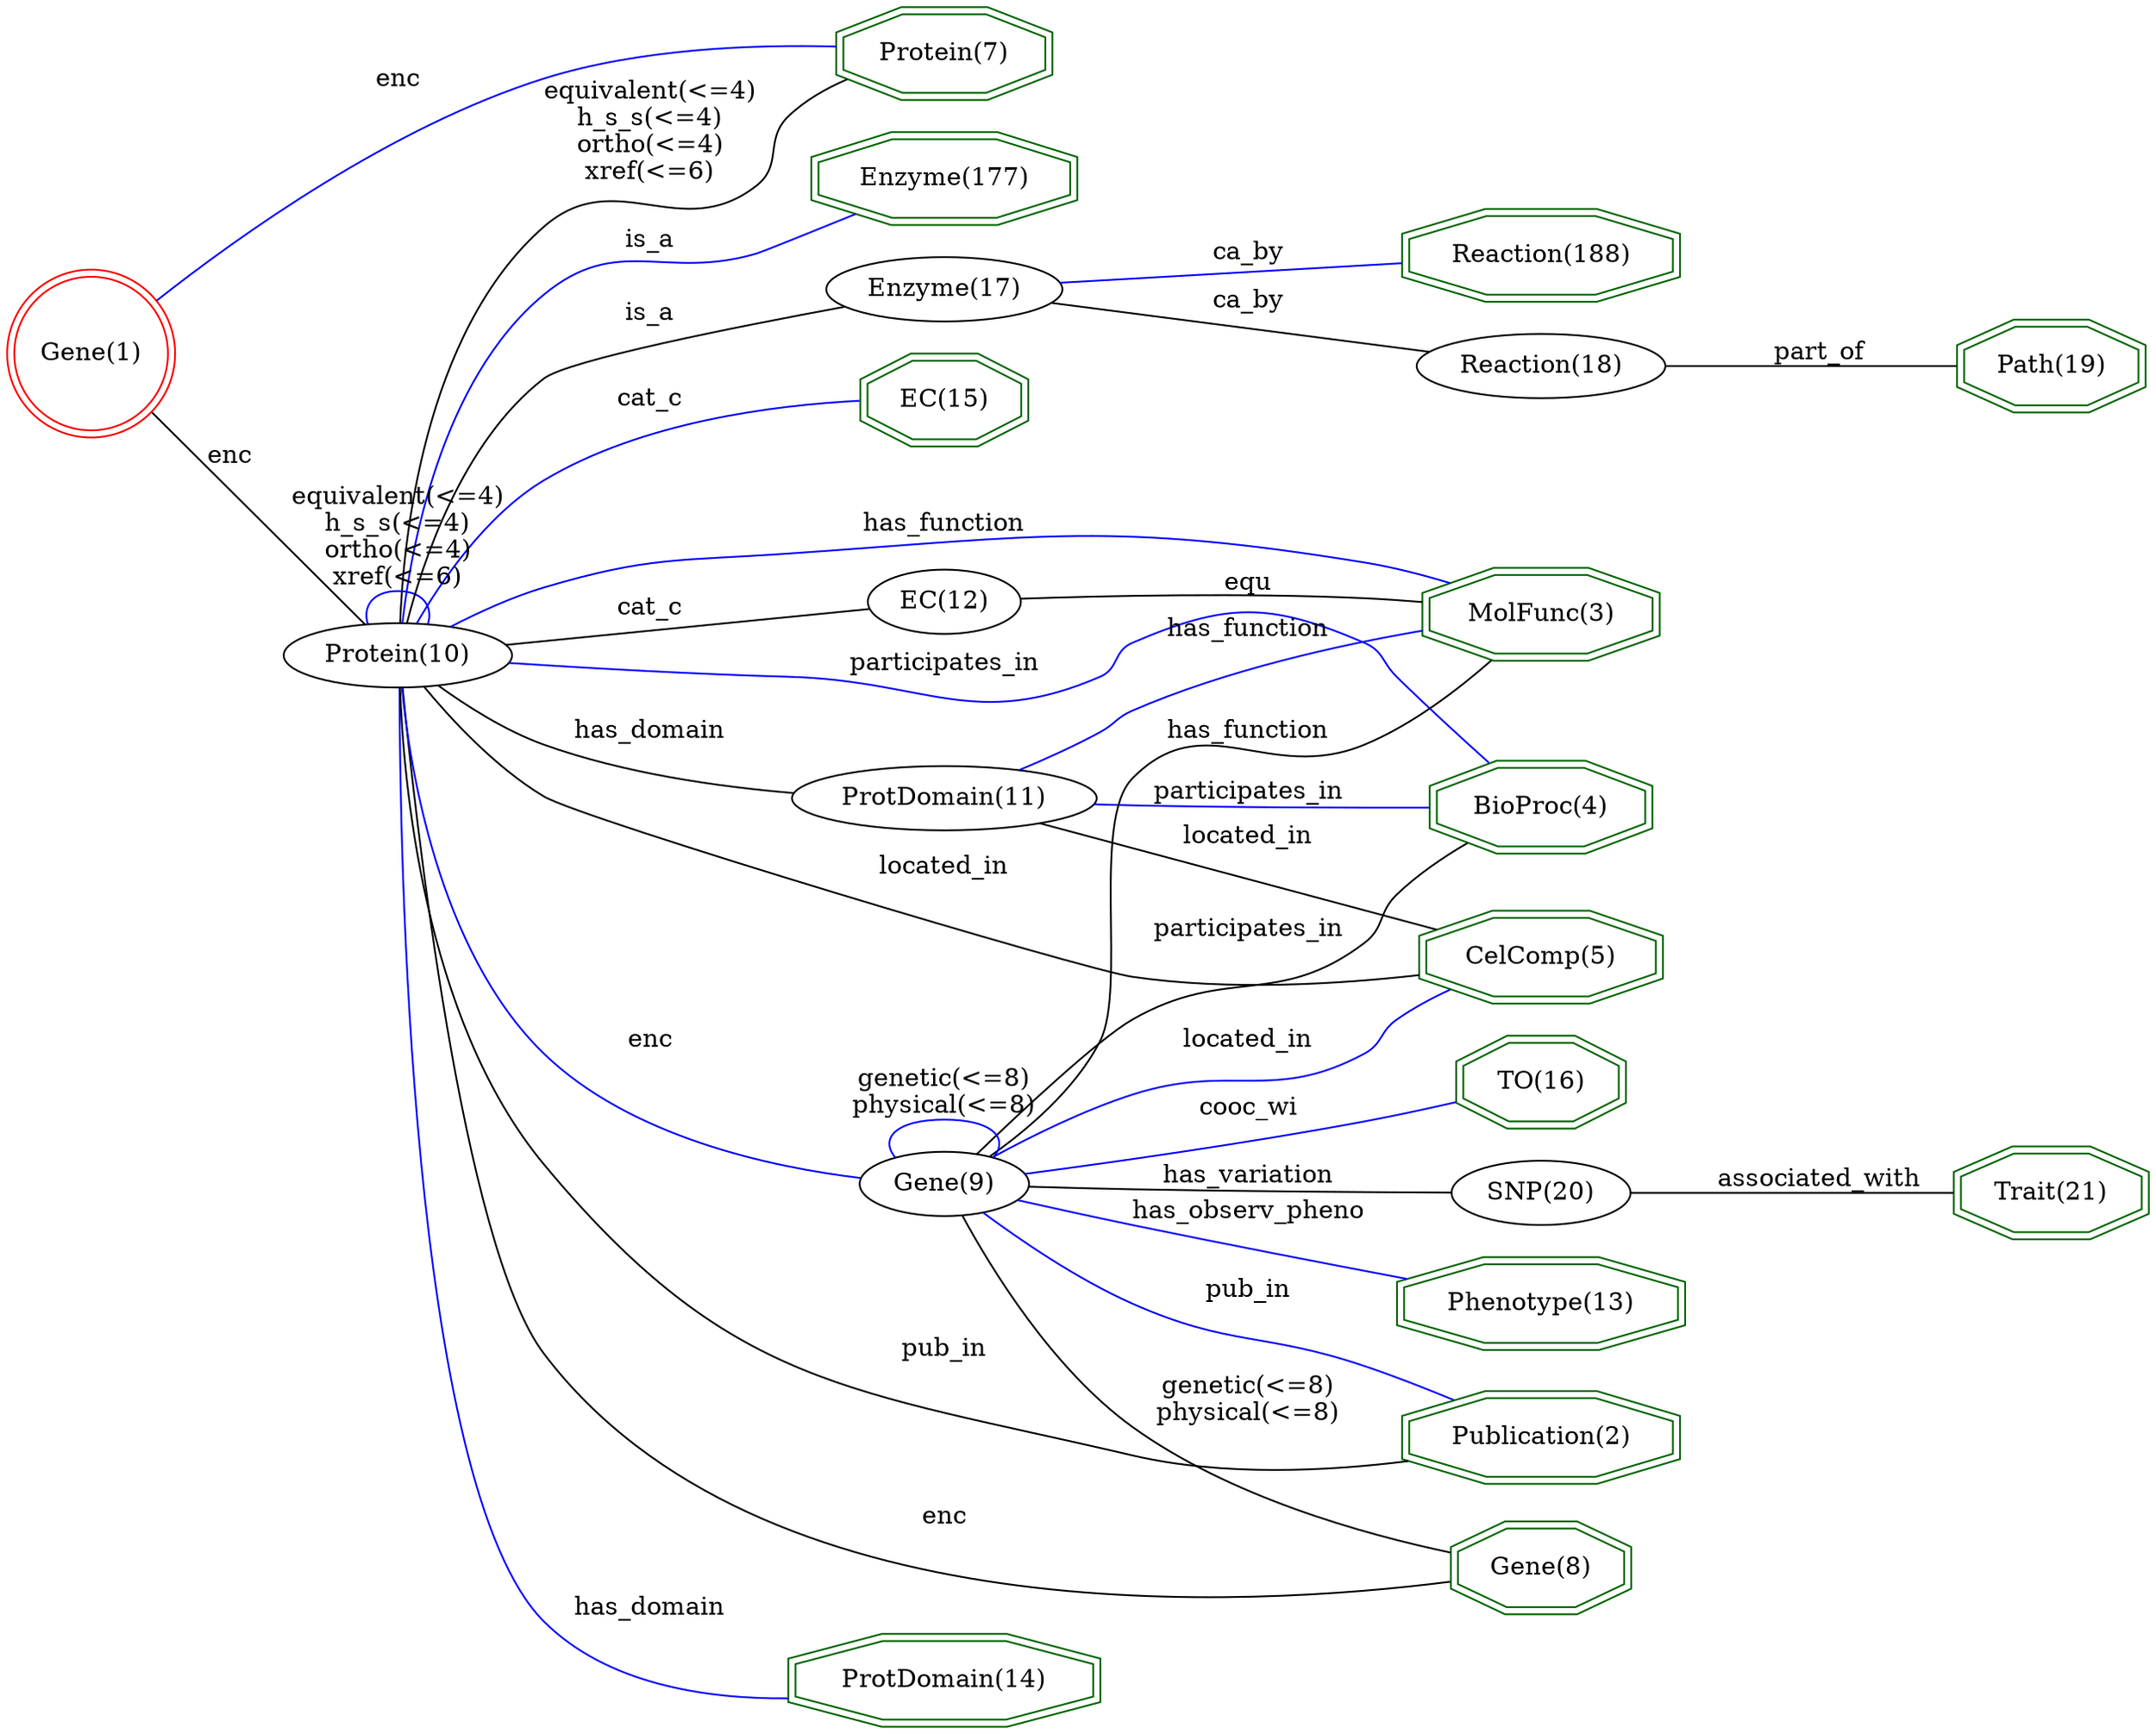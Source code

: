 digraph {
	graph [_draw_="c 9 -#fffffe00 C 7 -#ffffff P 4 0 0 0 923 1030.67 923 1030.67 0 ",
		bb="0,0,1030.7,923",
		dpi=96,
		rankdir=LR,
		xdotversion=1.7
	];
	node [label="\N"];
	"Reaction(188)"	[_draw_="c 7 -#006400 p 8 801.52 789.54 801.52 804.46 762.93 815 708.35 815 669.76 804.46 669.76 789.54 708.35 779 762.93 779 c 7 -#006400 \
p 8 805.53 786.49 805.53 807.51 763.47 819 707.81 819 665.75 807.51 665.75 786.49 707.81 775 763.47 775 ",
		_ldraw_="F 14 11 -Times-Roman c 7 -#000000 T 735.64 792.8 0 80.08 13 -Reaction(188) ",
		color=darkgreen,
		height=0.61111,
		pos="735.64,797",
		shape=doubleoctagon,
		width=1.9359];
	"Path(19)"	[_draw_="c 7 -#006400 p 8 1025.33 731.54 1025.33 746.46 999.66 757 963.37 757 937.7 746.46 937.7 731.54 963.37 721 999.66 721 c 7 -#006400 \
p 8 1029.32 728.86 1029.32 749.14 1000.45 761 962.58 761 933.71 749.14 933.71 728.86 962.58 717 1000.45 717 ",
		_ldraw_="F 14 11 -Times-Roman c 7 -#000000 T 981.52 734.8 0 48.21 8 -Path(19) ",
		color=darkgreen,
		height=0.61111,
		pos="981.52,739",
		shape=doubleoctagon,
		width=1.3307];
	"EC(15)"	[_draw_="c 7 -#006400 p 8 485.69 713.54 485.69 728.46 462.71 739 430.21 739 407.24 728.46 407.24 713.54 430.21 703 462.71 703 c 7 -#006400 \
p 8 489.7 710.98 489.7 731.02 463.59 743 429.33 743 403.22 731.02 403.22 710.98 429.33 699 463.59 699 ",
		_ldraw_="F 14 11 -Times-Roman c 7 -#000000 T 446.46 716.8 0 41.21 6 -EC(15) ",
		color=darkgreen,
		height=0.61111,
		pos="446.46,721",
		shape=doubleoctagon,
		width=1.1977];
	"BioProc(4)"	[_draw_="c 7 -#006400 p 8 789.09 477.54 789.09 492.46 757.78 503 713.5 503 682.19 492.46 682.19 477.54 713.5 467 757.78 467 c 7 -#006400 \
p 8 793.09 474.67 793.09 495.33 758.44 507 712.84 507 678.19 495.33 678.19 474.67 712.84 463 758.44 463 ",
		_ldraw_="F 14 11 -Times-Roman c 7 -#000000 T 735.64 480.8 0 62.21 10 -BioProc(4) ",
		color=darkgreen,
		height=0.61111,
		pos="735.64,485",
		shape=doubleoctagon,
		width=1.5966];
	"TO(16)"	[_draw_="c 7 -#006400 p 8 775.1 325.54 775.1 340.46 751.98 351 719.3 351 696.18 340.46 696.18 325.54 719.3 315 751.98 315 c 7 -#006400 p \
8 779.1 322.97 779.1 343.03 752.85 355 718.43 355 692.18 343.03 692.18 322.97 718.43 311 752.85 311 ",
		_ldraw_="F 14 11 -Times-Roman c 7 -#000000 T 735.64 328.8 0 41.74 6 -TO(16) ",
		color=darkgreen,
		height=0.61111,
		pos="735.64,333",
		shape=doubleoctagon,
		width=1.2077];
	"Gene(8)"	[_draw_="c 7 -#006400 p 8 777.75 72.54 777.75 87.46 753.08 98 718.2 98 693.53 87.46 693.53 72.54 718.2 62 753.08 62 c 7 -#006400 p 8 781.73 \
69.9 781.73 90.1 753.9 102 717.38 102 689.55 90.1 689.55 69.9 717.38 58 753.9 58 ",
		_ldraw_="F 14 11 -Times-Roman c 7 -#000000 T 735.64 75.8 0 45.86 7 -Gene(8) ",
		color=darkgreen,
		height=0.61111,
		pos="735.64,80",
		shape=doubleoctagon,
		width=1.286];
	"Trait(21)"	[_draw_="c 7 -#006400 p 8 1026.82 267.54 1026.82 282.46 1000.28 293 962.75 293 936.21 282.46 936.21 267.54 962.75 257 1000.28 257 c 7 -#006400 \
p 8 1030.83 264.83 1030.83 285.17 1001.05 297 961.98 297 932.2 285.17 932.2 264.83 961.98 253 1001.05 253 ",
		_ldraw_="F 14 11 -Times-Roman c 7 -#000000 T 981.52 270.8 0 50.05 9 -Trait(21) ",
		color=darkgreen,
		height=0.61111,
		pos="981.52,275",
		shape=doubleoctagon,
		width=1.3655];
	"ProtDomain(14)"	[_draw_="c 7 -#006400 p 8 520.32 14.54 520.32 29.46 477.05 40 415.87 40 372.61 29.46 372.61 14.54 415.87 4 477.05 4 c 7 -#006400 p 8 524.32 \
11.4 524.32 32.6 477.54 44 415.39 44 368.6 32.6 368.6 11.4 415.39 0 477.54 0 ",
		_ldraw_="F 14 11 -Times-Roman c 7 -#000000 T 446.46 17.8 0 91.77 14 -ProtDomain(14) ",
		color=darkgreen,
		height=0.61111,
		pos="446.46,22",
		shape=doubleoctagon,
		width=2.1578];
	"MolFunc(3)"	[_draw_="c 7 -#006400 p 8 793.03 578.54 793.03 593.46 759.41 604 711.87 604 678.25 593.46 678.25 578.54 711.87 568 759.41 568 c 7 -#006400 \
p 8 797.04 575.61 797.04 596.39 760.03 608 711.25 608 674.24 596.39 674.24 575.61 711.25 564 760.03 564 ",
		_ldraw_="F 14 11 -Times-Roman c 7 -#000000 T 735.64 581.8 0 67.66 10 -MolFunc(3) ",
		color=darkgreen,
		height=0.61111,
		pos="735.64,586",
		shape=doubleoctagon,
		width=1.7];
	"CelComp(5)"	[_draw_="c 7 -#006400 p 8 794.24 387.54 794.24 402.46 759.91 413 711.37 413 677.04 402.46 677.04 387.54 711.37 377 759.91 377 c 7 -#006400 \
p 8 798.23 384.59 798.23 405.41 760.51 417 710.77 417 673.05 405.41 673.05 384.59 710.77 373 760.51 373 ",
		_ldraw_="F 14 11 -Times-Roman c 7 -#000000 T 735.64 390.8 0 69.99 10 -CelComp(5) ",
		color=darkgreen,
		height=0.61111,
		pos="735.64,395",
		shape=doubleoctagon,
		width=1.7443];
	"Phenotype(13)"	[_draw_="c 7 -#006400 p 8 802.75 209.54 802.75 224.46 763.44 235 707.84 235 668.53 224.46 668.53 209.54 707.84 199 763.44 199 c 7 -#006400 \
p 8 806.74 206.47 806.74 227.53 763.96 239 707.32 239 664.55 227.53 664.55 206.47 707.32 195 763.96 195 ",
		_ldraw_="F 14 11 -Times-Roman c 7 -#000000 T 735.64 212.8 0 82.43 13 -Phenotype(13) ",
		color=darkgreen,
		height=0.61111,
		pos="735.64,217",
		shape=doubleoctagon,
		width=1.9805];
	"Publication(2)"	[_draw_="c 7 -#006400 p 8 801.54 134.54 801.54 149.46 762.93 160 708.35 160 669.74 149.46 669.74 134.54 708.35 124 762.93 124 c 7 -#006400 \
p 8 805.55 131.49 805.55 152.51 763.47 164 707.81 164 665.73 152.51 665.73 131.49 707.81 120 763.47 120 ",
		_ldraw_="F 14 11 -Times-Roman c 7 -#000000 T 735.64 137.8 0 80.1 14 -Publication(2) ",
		color=darkgreen,
		height=0.61111,
		pos="735.64,142",
		shape=doubleoctagon,
		width=1.9362];
	"Protein(7)"	[_draw_="c 7 -#006400 p 8 495.98 893.54 495.98 908.46 466.97 919 425.95 919 396.94 908.46 396.94 893.54 425.95 883 466.97 883 c 7 -#006400 \
p 8 499.97 890.74 499.97 911.26 467.67 923 425.25 923 392.96 911.26 392.96 890.74 425.25 879 467.67 879 ",
		_ldraw_="F 14 11 -Times-Roman c 7 -#000000 T 446.46 896.8 0 56.77 10 -Protein(7) ",
		color=darkgreen,
		height=0.61111,
		pos="446.46,901",
		shape=doubleoctagon,
		width=1.4931];
	"Enzyme(177)"	[_draw_="c 7 -#006400 p 8 509.53 829.54 509.53 844.46 472.58 855 420.34 855 383.39 844.46 383.39 829.54 420.34 819 472.58 819 c 7 -#006400 \
p 8 513.53 826.53 513.53 847.47 473.14 859 419.78 859 379.39 847.47 379.39 826.53 419.78 815 473.14 815 ",
		_ldraw_="F 14 11 -Times-Roman c 7 -#000000 T 446.46 832.8 0 76.19 11 -Enzyme(177) ",
		color=darkgreen,
		height=0.61111,
		pos="446.46,837",
		shape=doubleoctagon,
		width=1.8621];
	"Gene(1)"	[_draw_="c 7 -#ff0000 e 43.08 746 39.15 39.15 c 7 -#ff0000 e 43.08 746 43.15 43.15 ",
		_ldraw_="F 14 11 -Times-Roman c 7 -#000000 T 43.08 741.8 0 45.86 7 -Gene(1) ",
		color=red,
		height=1.1966,
		pos="43.077,746",
		shape=doublecircle,
		width=1.1966];
	"Gene(1)" -> "Protein(7)"	[_draw_="c 7 -#0000ff B 7 75.7 774.44 115.53 808.33 187.58 863.43 260.35 888 303.24 902.48 354.81 904.98 392.61 904.29 ",
		_ldraw_="F 14 11 -Times-Roman c 7 -#000000 T 191.97 883.8 0 19.43 3 -enc ",
		arrowhead=none,
		color=blue,
		label=enc,
		lp="191.97,888",
		pos="75.704,774.44 115.53,808.33 187.58,863.43 260.35,888 303.24,902.48 354.81,904.98 392.61,904.29"];
	"Protein(10)"	[_draw_="c 7 -#000000 e 191.97 588 50.27 18 ",
		_ldraw_="F 14 11 -Times-Roman c 7 -#000000 T 191.97 583.8 0 63.77 11 -Protein(10) ",
		height=0.5,
		pos="191.97,588",
		width=1.3996];
	"Gene(1)" -> "Protein(10)"	[_draw_="c 7 -#000000 B 4 73.1 714.78 103.7 681.87 150.78 631.23 175.15 605.02 ",
		_ldraw_="F 14 11 -Times-Roman c 7 -#000000 T 113.87 683.8 0 19.43 3 -enc ",
		arrowhead=none,
		color=black,
		label=enc,
		lp="113.87,688",
		pos="73.098,714.78 103.7,681.87 150.78,631.23 175.15,605.02"];
	"Enzyme(17)"	[_draw_="c 7 -#000000 e 446.46 779 53.63 18 ",
		_ldraw_="F 14 11 -Times-Roman c 7 -#000000 T 446.46 774.8 0 69.19 10 -Enzyme(17) ",
		height=0.5,
		pos="446.46,779",
		width=1.4949];
	"Enzyme(17)" -> "Reaction(188)"	[_draw_="c 7 -#0000ff B 4 499.47 782.26 546.02 785.18 614.61 789.48 665.72 792.68 ",
		_ldraw_="F 14 11 -Times-Roman c 7 -#000000 T 594.24 793.8 0 33.43 5 -ca_by ",
		arrowhead=none,
		color=blue,
		label=ca_by,
		lp="594.24,798",
		pos="499.47,782.26 546.02,785.18 614.61,789.48 665.72,792.68"];
	"Reaction(18)"	[_draw_="c 7 -#000000 e 735.64 739 56.04 18 ",
		_ldraw_="F 14 11 -Times-Roman c 7 -#000000 T 735.64 734.8 0 73.08 12 -Reaction(18) ",
		height=0.5,
		pos="735.64,739",
		width=1.5631];
	"Enzyme(17)" -> "Reaction(18)"	[_draw_="c 7 -#000000 B 4 496.5 772.17 548.73 764.9 630.99 753.44 683.87 746.07 ",
		_ldraw_="F 14 11 -Times-Roman c 7 -#000000 T 594.24 766.8 0 33.43 5 -ca_by ",
		arrowhead=none,
		color=black,
		label=ca_by,
		lp="594.24,771",
		pos="496.5,772.17 548.73,764.9 630.99,753.44 683.87,746.07"];
	"Reaction(18)" -> "Path(19)"	[_draw_="c 7 -#000000 B 4 791.98 739 834.7 739 893.16 739 933.6 739 ",
		_ldraw_="F 14 11 -Times-Roman c 7 -#000000 T 869.65 741.8 0 40.43 7 -part_of ",
		arrowhead=none,
		color=black,
		label=part_of,
		lp="869.65,746",
		pos="791.98,739 834.7,739 893.16,739 933.6,739"];
	"ProtDomain(11)"	[_draw_="c 7 -#000000 e 446.46 497 68 18 ",
		_ldraw_="F 14 11 -Times-Roman c 7 -#000000 T 446.46 492.8 0 91.25 14 -ProtDomain(11) ",
		height=0.5,
		pos="446.46,497",
		width=1.8819];
	"ProtDomain(11)" -> "BioProc(4)"	[_draw_="c 7 -#0000ff B 7 507.48 489.02 518.96 487.77 530.91 486.68 542.14 486 587.84 483.23 639.76 483.14 678.15 483.65 ",
		_ldraw_="F 14 11 -Times-Roman c 7 -#000000 T 594.24 488.8 0 82.41 15 -participates_in ",
		arrowhead=none,
		color=blue,
		label=participates_in,
		lp="594.24,493",
		pos="507.48,489.02 518.96,487.77 530.91,486.68 542.14,486 587.84,483.23 639.76,483.14 678.15,483.65"];
	"ProtDomain(11)" -> "MolFunc(3)"	[_draw_="c 7 -#0000ff B 7 481.17 512.7 499.04 520.65 521.51 530.06 542.14 537 587.41 552.23 640.04 565.32 678.82 574.13 ",
		_ldraw_="F 14 11 -Times-Roman c 7 -#000000 T 594.24 568.8 0 72.32 12 -has_function ",
		arrowhead=none,
		color=blue,
		label=has_function,
		lp="594.24,573",
		pos="481.17,512.7 499.04,520.65 521.51,530.06 542.14,537 587.41,552.23 640.04,565.32 678.82,574.13"];
	"ProtDomain(11)" -> "CelComp(5)"	[_draw_="c 7 -#000000 B 4 487.69 482.71 540.95 463.79 634.56 430.55 689.96 410.87 ",
		_ldraw_="F 14 11 -Times-Roman c 7 -#000000 T 594.24 463.8 0 58.31 10 -located_in ",
		arrowhead=none,
		color=black,
		label=located_in,
		lp="594.24,468",
		pos="487.69,482.71 540.95,463.79 634.56,430.55 689.96,410.87"];
	"Gene(9)"	[_draw_="c 7 -#000000 e 446.46 278 39.15 18 ",
		_ldraw_="F 14 11 -Times-Roman c 7 -#000000 T 446.46 273.8 0 45.86 7 -Gene(9) ",
		height=0.5,
		pos="446.46,278",
		width=1.0855];
	"Gene(9)" -> "BioProc(4)"	[_draw_="c 7 -#000000 B 13 461.67 294.93 478.97 314.68 509.91 347.27 542.14 368 584.14 395.01 603.9 383.69 646.34 410 655.44 415.64 656.24 \
419 664.34 426 679.05 438.71 695.71 452.7 709.11 463.87 ",
		_ldraw_="F 14 11 -Times-Roman c 7 -#000000 T 594.24 412.8 0 82.41 15 -participates_in ",
		arrowhead=none,
		color=black,
		label=participates_in,
		lp="594.24,417",
		pos="461.67,294.93 478.97,314.68 509.91,347.27 542.14,368 584.14,395.01 603.9,383.69 646.34,410 655.44,415.64 656.24,419 664.34,426 679.05,\
438.71 695.71,452.7 709.11,463.87"];
	"Gene(9)" -> "TO(16)"	[_draw_="c 7 -#0000ff B 7 483.49 283.8 523.41 290.35 589.63 301.59 646.34 313 661.29 316.01 677.59 319.61 692.06 322.92 ",
		_ldraw_="F 14 11 -Times-Roman c 7 -#000000 T 594.24 315.8 0 47.43 7 -cooc_wi ",
		arrowhead=none,
		color=blue,
		label=cooc_wi,
		lp="594.24,320",
		pos="483.49,283.8 523.41,290.35 589.63,301.59 646.34,313 661.29,316.01 677.59,319.61 692.06,322.92"];
	"Gene(9)" -> "Gene(8)"	[_draw_="c 7 -#000000 B 7 455.89 260.06 469.93 232.02 500.73 177.83 542.14 147 586.28 114.14 647.82 96.48 689.34 87.68 ",
		_ldraw_="F 14 11 -Times-Roman c 7 -#000000 T 594.24 163.8 0 72.54 12 -genetic(<=8) F 14 11 -Times-Roman c 7 -#000000 T 594.24 149.8 0 78.77 \
13 -physical(<=8) ",
		arrowhead=none,
		color=black,
		label="genetic(<=8)\nphysical(<=8)",
		lp="594.24,161",
		pos="455.89,260.06 469.93,232.02 500.73,177.83 542.14,147 586.28,114.14 647.82,96.48 689.34,87.678"];
	"Gene(9)" -> "MolFunc(3)"	[_draw_="c 7 -#000000 B 13 468.57 293.02 486.57 307.09 511.49 329.85 524.14 356 538.19 385.03 519.99 476.57 542.14 500 574.48 534.21 603.26 \
500.03 646.34 519 671 529.86 695.09 548.88 711.87 563.88 ",
		_ldraw_="F 14 11 -Times-Roman c 7 -#000000 T 594.24 521.8 0 72.32 12 -has_function ",
		arrowhead=none,
		color=black,
		label=has_function,
		lp="594.24,526",
		pos="468.57,293.02 486.57,307.09 511.49,329.85 524.14,356 538.19,385.03 519.99,476.57 542.14,500 574.48,534.21 603.26,500.03 646.34,519 \
671,529.86 695.09,548.88 711.87,563.88"];
	"Gene(9)" -> "CelComp(5)"	[_draw_="c 7 -#0000ff B 13 470.81 292.27 489.51 303.16 516.73 317.8 542.14 327 586.74 343.15 603.42 329.84 646.34 350 655.52 354.31 655.64 \
358.81 664.34 364 673.16 369.26 683.04 374.17 692.53 378.45 ",
		_ldraw_="F 14 11 -Times-Roman c 7 -#000000 T 594.24 352.8 0 58.31 10 -located_in ",
		arrowhead=none,
		color=blue,
		label=located_in,
		lp="594.24,357",
		pos="470.81,292.27 489.51,303.16 516.73,317.8 542.14,327 586.74,343.15 603.42,329.84 646.34,350 655.52,354.31 655.64,358.81 664.34,364 \
673.16,369.26 683.04,374.17 692.53,378.45"];
	"Gene(9)" -> "Phenotype(13)"	[_draw_="c 7 -#0000ff B 4 482.39 270.58 529.77 260.52 615.18 242.37 673.36 230.02 ",
		_ldraw_="F 14 11 -Times-Roman c 7 -#000000 T 594.24 259.8 0 104.2 16 -has_observ_pheno ",
		arrowhead=none,
		color=blue,
		label=has_observ_pheno,
		lp="594.24,264",
		pos="482.39,270.58 529.77,260.52 615.18,242.37 673.36,230.02"];
	"Gene(9)" -> "Publication(2)"	[_draw_="c 7 -#0000ff B 10 468.97 262.94 487.72 250.22 515.96 232.03 542.14 219 586.55 196.89 600.31 197.48 646.34 179 661.46 172.93 677.94 \
166.09 692.53 159.95 ",
		_ldraw_="F 14 11 -Times-Roman c 7 -#000000 T 594.24 221.8 0 38.89 6 -pub_in ",
		arrowhead=none,
		color=blue,
		label=pub_in,
		lp="594.24,226",
		pos="468.97,262.94 487.72,250.22 515.96,232.03 542.14,219 586.55,196.89 600.31,197.48 646.34,179 661.46,172.93 677.94,166.09 692.53,159.95"];
	"Gene(9)" -> "Gene(9)"	[_draw_="c 7 -#0000ff B 7 423.04 292.79 415.41 303.42 423.22 314 446.46 314 469.7 314 477.51 303.42 469.88 292.79 ",
		_ldraw_="F 14 11 -Times-Roman c 7 -#000000 T 446.46 330.8 0 72.54 12 -genetic(<=8) F 14 11 -Times-Roman c 7 -#000000 T 446.46 316.8 0 78.77 \
13 -physical(<=8) ",
		arrowhead=none,
		color=blue,
		label="genetic(<=8)\nphysical(<=8)",
		lp="446.46,328",
		pos="423.04,292.79 415.41,303.42 423.22,314 446.46,314 469.7,314 477.51,303.42 469.88,292.79"];
	"SNP(20)"	[_draw_="c 7 -#000000 e 735.64 275 41.13 18 ",
		_ldraw_="F 14 11 -Times-Roman c 7 -#000000 T 735.64 270.8 0 49.01 7 -SNP(20) ",
		height=0.5,
		pos="735.64,275",
		width=1.1406];
	"Gene(9)" -> "SNP(20)"	[_draw_="c 7 -#000000 B 7 485.7 277.05 502.94 276.66 523.57 276.24 542.14 276 594.77 275.31 655.51 275.09 694.45 275.02 ",
		_ldraw_="F 14 11 -Times-Roman c 7 -#000000 T 594.24 278.8 0 75.42 13 -has_variation ",
		arrowhead=none,
		color=black,
		label=has_variation,
		lp="594.24,283",
		pos="485.7,277.05 502.94,276.66 523.57,276.24 542.14,276 594.77,275.31 655.51,275.09 694.45,275.02"];
	"SNP(20)" -> "Trait(21)"	[_draw_="c 7 -#000000 B 4 776.91 275 819.53 275 886.77 275 932.21 275 ",
		_ldraw_="F 14 11 -Times-Roman c 7 -#000000 T 869.65 277.8 0 89.42 15 -associated_with ",
		arrowhead=none,
		color=black,
		label=associated_with,
		lp="869.65,282",
		pos="776.91,275 819.53,275 886.77,275 932.21,275"];
	"EC(12)"	[_draw_="c 7 -#000000 e 446.46 663 36.28 18 ",
		_ldraw_="F 14 11 -Times-Roman c 7 -#000000 T 446.46 658.8 0 41.21 6 -EC(12) ",
		height=0.5,
		pos="446.46,663",
		width=1.0039];
	"EC(12)" -> "MolFunc(3)"	[_draw_="c 7 -#000000 B 7 482.25 659.43 522.46 654.69 590.31 644.76 646.34 627 664.55 621.23 683.89 612.57 699.81 604.69 ",
		_ldraw_="F 14 11 -Times-Roman c 7 -#000000 T 594.24 652.8 0 20.21 3 -equ ",
		arrowhead=none,
		color=black,
		label=equ,
		lp="594.24,657",
		pos="482.25,659.43 522.46,654.69 590.31,644.76 646.34,627 664.55,621.23 683.89,612.57 699.81,604.69"];
	"Protein(10)" -> "EC(15)"	[_draw_="c 7 -#0000ff B 7 203.35 605.63 214.98 623.87 235.51 651.91 260.35 668 304.26 696.44 363.66 709.92 403.21 716.09 ",
		_ldraw_="F 14 11 -Times-Roman c 7 -#000000 T 305.57 706.8 0 29.53 5 -cat_c ",
		arrowhead=none,
		color=blue,
		label=cat_c,
		lp="305.57,711",
		pos="203.35,605.63 214.98,623.87 235.51,651.91 260.35,668 304.26,696.44 363.66,709.92 403.21,716.09"];
	"Protein(10)" -> "BioProc(4)"	[_draw_="c 7 -#0000ff B 13 242.22 586.25 277.47 585.01 326.04 583.35 368.78 582 384.2 581.51 632.26 580.3 646.34 574 656.96 569.25 656.22 \
563.33 664.34 555 680.22 538.73 698.41 520.62 712.31 506.9 ",
		_ldraw_="F 14 11 -Times-Roman c 7 -#000000 T 446.46 584.8 0 82.41 15 -participates_in ",
		arrowhead=none,
		color=blue,
		label=participates_in,
		lp="446.46,589",
		pos="242.22,586.25 277.47,585.01 326.04,583.35 368.78,582 384.2,581.51 632.26,580.3 646.34,574 656.96,569.25 656.22,563.33 664.34,555 \
680.22,538.73 698.41,520.62 712.31,506.9"];
	"Protein(10)" -> "Gene(8)"	[_draw_="c 7 -#000000 B 7 194.38 569.57 199.87 501.34 221.46 263.77 260.35 200 348.8 54.97 588.53 63.31 689.18 73.89 ",
		_ldraw_="F 14 11 -Times-Roman c 7 -#000000 T 446.46 110.8 0 19.43 3 -enc ",
		arrowhead=none,
		color=black,
		label=enc,
		lp="446.46,115",
		pos="194.38,569.57 199.87,501.34 221.46,263.77 260.35,200 348.8,54.969 588.53,63.307 689.18,73.895"];
	"Protein(10)" -> "ProtDomain(14)"	[_draw_="c 7 -#0000ff B 7 193.98 569.81 199.1 480.39 223.48 90.22 260.35 52 287.82 23.54 330.91 15.33 368.61 14.57 ",
		_ldraw_="F 14 11 -Times-Roman c 7 -#000000 T 305.57 54.8 0 67.66 10 -has_domain ",
		arrowhead=none,
		color=blue,
		label=has_domain,
		lp="305.57,59",
		pos="193.98,569.81 199.1,480.39 223.48,90.215 260.35,52 287.82,23.536 330.91,15.333 368.61,14.571"];
	"Protein(10)" -> "MolFunc(3)"	[_draw_="c 7 -#0000ff B 7 241.02 592.23 323.88 598.84 498.91 609.79 646.34 599 655.31 598.34 664.74 597.32 673.97 596.12 ",
		_ldraw_="F 14 11 -Times-Roman c 7 -#000000 T 446.46 605.8 0 72.32 12 -has_function ",
		arrowhead=none,
		color=blue,
		label=has_function,
		lp="446.46,610",
		pos="241.02,592.23 323.88,598.84 498.91,609.79 646.34,599 655.31,598.34 664.74,597.32 673.97,596.12"];
	"Protein(10)" -> "CelComp(5)"	[_draw_="c 7 -#000000 B 10 203.62 570.15 215.49 551.56 236.2 522.58 260.35 504 367.17 421.83 409.47 415.71 542.14 392 585.41 384.27 635.02 \
385.27 673.04 388.08 ",
		_ldraw_="F 14 11 -Times-Roman c 7 -#000000 T 446.46 437.8 0 58.31 10 -located_in ",
		arrowhead=none,
		color=black,
		label=located_in,
		lp="446.46,442",
		pos="203.62,570.15 215.49,551.56 236.2,522.58 260.35,504 367.17,421.83 409.47,415.71 542.14,392 585.41,384.27 635.02,385.27 673.04,388.08"];
	"Protein(10)" -> "Publication(2)"	[_draw_="c 7 -#000000 B 10 192.39 569.82 191.74 520.54 196.12 382.2 260.35 295 346.3 178.33 402.24 168.75 542.14 131 585.45 119.32 636.16 \
122.88 674.66 128.93 ",
		_ldraw_="F 14 11 -Times-Roman c 7 -#000000 T 446.46 192.8 0 38.89 6 -pub_in ",
		arrowhead=none,
		color=black,
		label=pub_in,
		lp="446.46,197",
		pos="192.39,569.82 191.74,520.54 196.12,382.2 260.35,295 346.3,178.33 402.24,168.75 542.14,131 585.45,119.32 636.16,122.88 674.66,128.93"];
	"Protein(10)" -> "Protein(7)"	[_draw_="c 7 -#000000 B 13 192.88 606.2 193.71 648.32 201.88 753.2 260.35 809 290.36 837.63 318.49 805.99 350.78 832 364.71 843.22 355.77 \
855.72 368.78 868 377.74 876.46 389.2 882.94 400.52 887.82 ",
		_ldraw_="F 14 11 -Times-Roman c 7 -#000000 T 305.57 876.8 0 90.43 15 -equivalent(<=4) F 14 11 -Times-Roman c 7 -#000000 T 305.57 862.8 0 \
64.01 10 -h_s_s(<=4) F 14 11 -Times-Roman c 7 -#000000 T 305.57 848.8 0 61.67 10 -ortho(<=4) F 14 11 -Times-Roman c 7 -#000000 T \
305.57 834.8 0 54.65 9 -xref(<=6) ",
		arrowhead=none,
		color=black,
		label="equivalent(<=4)\nh_s_s(<=4)\northo(<=4)\nxref(<=6)",
		lp="305.57,860",
		pos="192.88,606.2 193.71,648.32 201.88,753.2 260.35,809 290.36,837.63 318.49,805.99 350.78,832 364.71,843.22 355.77,855.72 368.78,868 \
377.74,876.46 389.2,882.94 400.52,887.82"];
	"Protein(10)" -> "Enzyme(177)"	[_draw_="c 7 -#0000ff B 13 194.18 606.22 197.65 643.2 210.86 727.32 260.35 772 291.13 799.79 312.56 778.9 350.78 795 359.42 798.64 360.41 \
801.78 368.78 806 378.91 811.1 390.09 816.01 400.71 820.35 ",
		_ldraw_="F 14 11 -Times-Roman c 7 -#000000 T 305.57 797.8 0 22.55 4 -is_a ",
		arrowhead=none,
		color=blue,
		label=is_a,
		lp="305.57,802",
		pos="194.18,606.22 197.65,643.2 210.86,727.32 260.35,772 291.13,799.79 312.56,778.9 350.78,795 359.42,798.64 360.41,801.78 368.78,806 \
378.91,811.1 390.09,816.01 400.71,820.35"];
	"Protein(10)" -> "Enzyme(17)"	[_draw_="c 7 -#000000 B 7 197.15 606.03 204.76 634.77 223.56 690.9 260.35 722 281.6 739.96 352.74 758.52 400.38 769.4 ",
		_ldraw_="F 14 11 -Times-Roman c 7 -#000000 T 305.57 758.8 0 22.55 4 -is_a ",
		arrowhead=none,
		color=black,
		label=is_a,
		lp="305.57,763",
		pos="197.15,606.03 204.76,634.77 223.56,690.9 260.35,722 281.6,739.96 352.74,758.52 400.38,769.4"];
	"Protein(10)" -> "ProtDomain(11)"	[_draw_="c 7 -#000000 B 7 209.75 571.12 222.55 559.23 241.18 543.9 260.35 535 298.59 517.26 345.08 507.75 381.91 502.68 ",
		_ldraw_="F 14 11 -Times-Roman c 7 -#000000 T 305.57 537.8 0 67.66 10 -has_domain ",
		arrowhead=none,
		color=black,
		label=has_domain,
		lp="305.57,542",
		pos="209.75,571.12 222.55,559.23 241.18,543.9 260.35,535 298.59,517.26 345.08,507.75 381.91,502.68"];
	"Protein(10)" -> "Gene(9)"	[_draw_="c 7 -#0000ff B 7 192.9 569.91 193.7 526.36 201.71 414.5 260.35 350 299.21 307.27 366.46 289.63 408.32 282.54 ",
		_ldraw_="F 14 11 -Times-Roman c 7 -#000000 T 305.57 352.8 0 19.43 3 -enc ",
		arrowhead=none,
		color=blue,
		label=enc,
		lp="305.57,357",
		pos="192.9,569.91 193.7,526.36 201.71,414.5 260.35,350 299.21,307.27 366.46,289.63 408.32,282.54"];
	"Protein(10)" -> "EC(12)"	[_draw_="c 7 -#000000 B 7 216.03 603.92 228.62 611.94 244.78 621.17 260.35 627 310.79 645.89 372.84 655.37 410.75 659.73 ",
		_ldraw_="F 14 11 -Times-Roman c 7 -#000000 T 305.57 652.8 0 29.53 5 -cat_c ",
		arrowhead=none,
		color=black,
		label=cat_c,
		lp="305.57,657",
		pos="216.03,603.92 228.62,611.94 244.78,621.17 260.35,627 310.79,645.89 372.84,655.37 410.75,659.73"];
	"Protein(10)" -> "Protein(10)"	[_draw_="c 7 -#0000ff B 7 178.04 605.41 175.44 615.09 180.08 624 191.97 624 203.85 624 208.49 615.09 205.89 605.41 ",
		_ldraw_="F 14 11 -Times-Roman c 7 -#000000 T 191.97 668.8 0 90.43 15 -equivalent(<=4) F 14 11 -Times-Roman c 7 -#000000 T 191.97 654.8 0 \
64.01 10 -h_s_s(<=4) F 14 11 -Times-Roman c 7 -#000000 T 191.97 640.8 0 61.67 10 -ortho(<=4) F 14 11 -Times-Roman c 7 -#000000 T \
191.97 626.8 0 54.65 9 -xref(<=6) ",
		arrowhead=none,
		color=blue,
		label="equivalent(<=4)\nh_s_s(<=4)\northo(<=4)\nxref(<=6)",
		lp="191.97,652",
		pos="178.04,605.41 175.44,615.09 180.08,624 191.97,624 203.85,624 208.49,615.09 205.89,605.41"];
}
